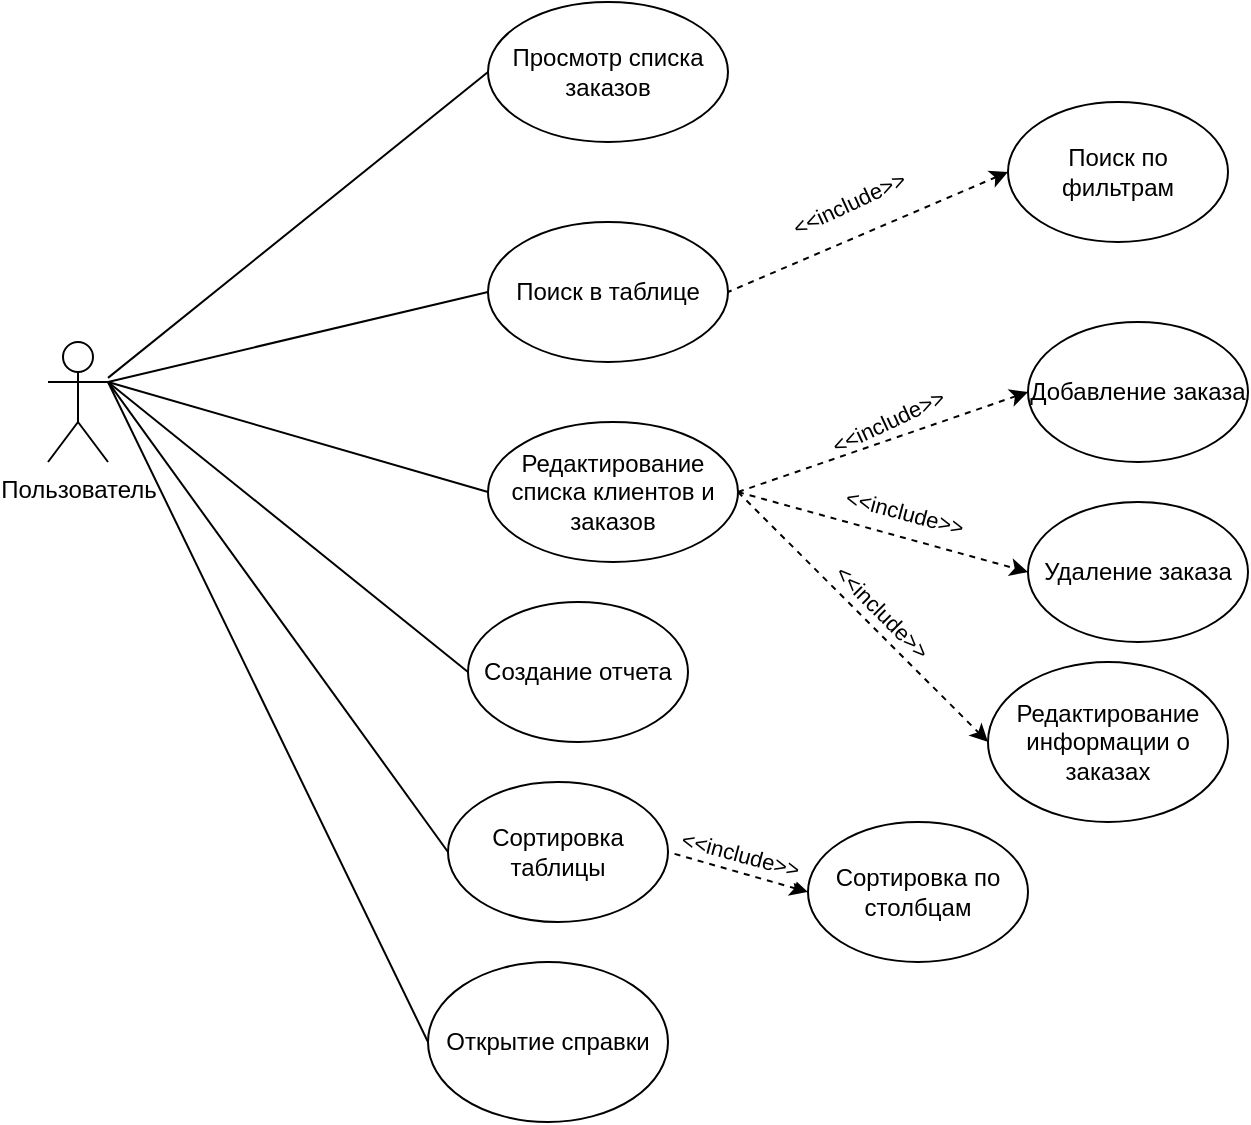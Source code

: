 <mxfile version="24.6.1" type="device">
  <diagram name="Страница — 1" id="LbZU013g8J7DgyH_77OK">
    <mxGraphModel dx="1036" dy="606" grid="1" gridSize="10" guides="1" tooltips="1" connect="1" arrows="1" fold="1" page="1" pageScale="1" pageWidth="2339" pageHeight="3300" math="0" shadow="0">
      <root>
        <mxCell id="0" />
        <mxCell id="1" parent="0" />
        <mxCell id="CpG4Jf9ULNRJOOvMgVXb-1" value="Пользователь" style="shape=umlActor;verticalLabelPosition=bottom;verticalAlign=top;html=1;outlineConnect=0;" parent="1" vertex="1">
          <mxGeometry x="90" y="260" width="30" height="60" as="geometry" />
        </mxCell>
        <mxCell id="CpG4Jf9ULNRJOOvMgVXb-4" value="Просмотр списка заказов" style="ellipse;whiteSpace=wrap;html=1;" parent="1" vertex="1">
          <mxGeometry x="310" y="90" width="120" height="70" as="geometry" />
        </mxCell>
        <mxCell id="CpG4Jf9ULNRJOOvMgVXb-5" value="Поиск в таблице" style="ellipse;whiteSpace=wrap;html=1;" parent="1" vertex="1">
          <mxGeometry x="310" y="200" width="120" height="70" as="geometry" />
        </mxCell>
        <mxCell id="CpG4Jf9ULNRJOOvMgVXb-6" value="Редактирование списка клиентов и заказов" style="ellipse;whiteSpace=wrap;html=1;" parent="1" vertex="1">
          <mxGeometry x="310" y="300" width="125" height="70" as="geometry" />
        </mxCell>
        <mxCell id="CpG4Jf9ULNRJOOvMgVXb-8" value="Добавление заказа" style="ellipse;whiteSpace=wrap;html=1;" parent="1" vertex="1">
          <mxGeometry x="580" y="250" width="110" height="70" as="geometry" />
        </mxCell>
        <mxCell id="CpG4Jf9ULNRJOOvMgVXb-9" value="Удаление заказа" style="ellipse;whiteSpace=wrap;html=1;" parent="1" vertex="1">
          <mxGeometry x="580" y="340" width="110" height="70" as="geometry" />
        </mxCell>
        <mxCell id="CpG4Jf9ULNRJOOvMgVXb-10" value="Редактирование информации о заказах" style="ellipse;whiteSpace=wrap;html=1;" parent="1" vertex="1">
          <mxGeometry x="560" y="420" width="120" height="80" as="geometry" />
        </mxCell>
        <mxCell id="CpG4Jf9ULNRJOOvMgVXb-11" value="Поиск по фильтрам" style="ellipse;whiteSpace=wrap;html=1;" parent="1" vertex="1">
          <mxGeometry x="570" y="140" width="110" height="70" as="geometry" />
        </mxCell>
        <mxCell id="CpG4Jf9ULNRJOOvMgVXb-12" value="" style="endArrow=none;html=1;rounded=0;exitX=0;exitY=0.5;exitDx=0;exitDy=0;entryX=1;entryY=0.5;entryDx=0;entryDy=0;dashed=1;startArrow=classic;startFill=1;endFill=0;" parent="1" source="CpG4Jf9ULNRJOOvMgVXb-11" target="CpG4Jf9ULNRJOOvMgVXb-5" edge="1">
          <mxGeometry width="50" height="50" relative="1" as="geometry">
            <mxPoint x="550" y="290" as="sourcePoint" />
            <mxPoint x="500" y="340" as="targetPoint" />
          </mxGeometry>
        </mxCell>
        <mxCell id="CpG4Jf9ULNRJOOvMgVXb-13" value="&amp;lt;&amp;lt;include&amp;gt;&amp;gt;" style="edgeLabel;html=1;align=center;verticalAlign=middle;resizable=0;points=[];rotation=-25;" parent="CpG4Jf9ULNRJOOvMgVXb-12" vertex="1" connectable="0">
          <mxGeometry x="0.146" y="2" relative="1" as="geometry">
            <mxPoint x="19" y="89" as="offset" />
          </mxGeometry>
        </mxCell>
        <mxCell id="CpG4Jf9ULNRJOOvMgVXb-14" value="" style="endArrow=classic;html=1;rounded=0;exitX=1;exitY=0.5;exitDx=0;exitDy=0;entryX=0;entryY=0.5;entryDx=0;entryDy=0;dashed=1;startArrow=none;startFill=0;endFill=1;" parent="1" source="CpG4Jf9ULNRJOOvMgVXb-6" target="CpG4Jf9ULNRJOOvMgVXb-8" edge="1">
          <mxGeometry width="50" height="50" relative="1" as="geometry">
            <mxPoint x="440" y="330" as="sourcePoint" />
            <mxPoint x="580" y="270" as="targetPoint" />
          </mxGeometry>
        </mxCell>
        <mxCell id="CpG4Jf9ULNRJOOvMgVXb-15" value="&amp;lt;&amp;lt;include&amp;gt;&amp;gt;" style="edgeLabel;html=1;align=center;verticalAlign=middle;resizable=0;points=[];rotation=-25;" parent="CpG4Jf9ULNRJOOvMgVXb-14" vertex="1" connectable="0">
          <mxGeometry x="0.146" y="2" relative="1" as="geometry">
            <mxPoint x="-28" y="-114" as="offset" />
          </mxGeometry>
        </mxCell>
        <mxCell id="CpG4Jf9ULNRJOOvMgVXb-16" value="" style="endArrow=classic;html=1;rounded=0;exitX=1;exitY=0.5;exitDx=0;exitDy=0;entryX=0;entryY=0.5;entryDx=0;entryDy=0;dashed=1;startArrow=none;startFill=0;endFill=1;" parent="1" source="CpG4Jf9ULNRJOOvMgVXb-6" target="CpG4Jf9ULNRJOOvMgVXb-9" edge="1">
          <mxGeometry width="50" height="50" relative="1" as="geometry">
            <mxPoint x="445" y="345" as="sourcePoint" />
            <mxPoint x="590" y="295" as="targetPoint" />
          </mxGeometry>
        </mxCell>
        <mxCell id="CpG4Jf9ULNRJOOvMgVXb-17" value="&amp;lt;&amp;lt;include&amp;gt;&amp;gt;" style="edgeLabel;html=1;align=center;verticalAlign=middle;resizable=0;points=[];rotation=15;" parent="CpG4Jf9ULNRJOOvMgVXb-16" vertex="1" connectable="0">
          <mxGeometry x="0.146" y="2" relative="1" as="geometry">
            <mxPoint x="-1" y="-11" as="offset" />
          </mxGeometry>
        </mxCell>
        <mxCell id="CpG4Jf9ULNRJOOvMgVXb-18" value="" style="endArrow=classic;html=1;rounded=0;exitX=1;exitY=0.5;exitDx=0;exitDy=0;entryX=0;entryY=0.5;entryDx=0;entryDy=0;dashed=1;startArrow=none;startFill=0;endFill=1;" parent="1" source="CpG4Jf9ULNRJOOvMgVXb-6" target="CpG4Jf9ULNRJOOvMgVXb-10" edge="1">
          <mxGeometry width="50" height="50" relative="1" as="geometry">
            <mxPoint x="425" y="380" as="sourcePoint" />
            <mxPoint x="570" y="420" as="targetPoint" />
          </mxGeometry>
        </mxCell>
        <mxCell id="CpG4Jf9ULNRJOOvMgVXb-19" value="&amp;lt;&amp;lt;include&amp;gt;&amp;gt;" style="edgeLabel;html=1;align=center;verticalAlign=middle;resizable=0;points=[];rotation=45;" parent="CpG4Jf9ULNRJOOvMgVXb-18" vertex="1" connectable="0">
          <mxGeometry x="0.146" y="2" relative="1" as="geometry">
            <mxPoint x="-1" y="-11" as="offset" />
          </mxGeometry>
        </mxCell>
        <mxCell id="CpG4Jf9ULNRJOOvMgVXb-21" value="" style="endArrow=none;html=1;rounded=0;entryX=0;entryY=0.5;entryDx=0;entryDy=0;" parent="1" source="CpG4Jf9ULNRJOOvMgVXb-1" target="CpG4Jf9ULNRJOOvMgVXb-4" edge="1">
          <mxGeometry width="50" height="50" relative="1" as="geometry">
            <mxPoint x="520" y="360" as="sourcePoint" />
            <mxPoint x="570" y="310" as="targetPoint" />
          </mxGeometry>
        </mxCell>
        <mxCell id="CpG4Jf9ULNRJOOvMgVXb-22" value="" style="endArrow=none;html=1;rounded=0;entryX=0;entryY=0.5;entryDx=0;entryDy=0;exitX=1;exitY=0.333;exitDx=0;exitDy=0;exitPerimeter=0;" parent="1" source="CpG4Jf9ULNRJOOvMgVXb-1" target="CpG4Jf9ULNRJOOvMgVXb-5" edge="1">
          <mxGeometry width="50" height="50" relative="1" as="geometry">
            <mxPoint x="130" y="288" as="sourcePoint" />
            <mxPoint x="320" y="135" as="targetPoint" />
          </mxGeometry>
        </mxCell>
        <mxCell id="CpG4Jf9ULNRJOOvMgVXb-23" value="" style="endArrow=none;html=1;rounded=0;entryX=0;entryY=0.5;entryDx=0;entryDy=0;exitX=1;exitY=0.333;exitDx=0;exitDy=0;exitPerimeter=0;" parent="1" source="CpG4Jf9ULNRJOOvMgVXb-1" target="CpG4Jf9ULNRJOOvMgVXb-6" edge="1">
          <mxGeometry width="50" height="50" relative="1" as="geometry">
            <mxPoint x="140" y="298" as="sourcePoint" />
            <mxPoint x="330" y="145" as="targetPoint" />
          </mxGeometry>
        </mxCell>
        <mxCell id="7LeYCBLu0M4GQC5guilY-1" value="Создание отчета" style="ellipse;whiteSpace=wrap;html=1;" parent="1" vertex="1">
          <mxGeometry x="300" y="390" width="110" height="70" as="geometry" />
        </mxCell>
        <mxCell id="7LeYCBLu0M4GQC5guilY-2" value="" style="endArrow=none;html=1;rounded=0;exitX=1;exitY=0.333;exitDx=0;exitDy=0;exitPerimeter=0;entryX=0;entryY=0.5;entryDx=0;entryDy=0;" parent="1" source="CpG4Jf9ULNRJOOvMgVXb-1" target="7LeYCBLu0M4GQC5guilY-1" edge="1">
          <mxGeometry width="50" height="50" relative="1" as="geometry">
            <mxPoint x="130" y="290" as="sourcePoint" />
            <mxPoint x="300" y="450" as="targetPoint" />
          </mxGeometry>
        </mxCell>
        <mxCell id="jOdBpHTVnOPuZVZNqPsO-1" value="Сортировка таблицы" style="ellipse;whiteSpace=wrap;html=1;" parent="1" vertex="1">
          <mxGeometry x="290" y="480" width="110" height="70" as="geometry" />
        </mxCell>
        <mxCell id="jOdBpHTVnOPuZVZNqPsO-2" value="" style="endArrow=none;html=1;rounded=0;exitX=1;exitY=0.333;exitDx=0;exitDy=0;exitPerimeter=0;entryX=0;entryY=0.5;entryDx=0;entryDy=0;" parent="1" source="CpG4Jf9ULNRJOOvMgVXb-1" target="jOdBpHTVnOPuZVZNqPsO-1" edge="1">
          <mxGeometry width="50" height="50" relative="1" as="geometry">
            <mxPoint x="130" y="290" as="sourcePoint" />
            <mxPoint x="290" y="445" as="targetPoint" />
          </mxGeometry>
        </mxCell>
        <mxCell id="jOdBpHTVnOPuZVZNqPsO-3" value="Сортировка по столбцам" style="ellipse;whiteSpace=wrap;html=1;" parent="1" vertex="1">
          <mxGeometry x="470" y="500" width="110" height="70" as="geometry" />
        </mxCell>
        <mxCell id="jOdBpHTVnOPuZVZNqPsO-4" value="" style="endArrow=none;html=1;rounded=0;exitX=0;exitY=0.5;exitDx=0;exitDy=0;entryX=1;entryY=0.5;entryDx=0;entryDy=0;dashed=1;startArrow=classic;startFill=1;endFill=0;" parent="1" source="jOdBpHTVnOPuZVZNqPsO-3" target="jOdBpHTVnOPuZVZNqPsO-1" edge="1">
          <mxGeometry width="50" height="50" relative="1" as="geometry">
            <mxPoint x="460" y="670" as="sourcePoint" />
            <mxPoint x="340" y="615" as="targetPoint" />
          </mxGeometry>
        </mxCell>
        <mxCell id="jOdBpHTVnOPuZVZNqPsO-5" value="&amp;lt;&amp;lt;include&amp;gt;&amp;gt;" style="edgeLabel;html=1;align=center;verticalAlign=middle;resizable=0;points=[];rotation=15;" parent="jOdBpHTVnOPuZVZNqPsO-4" vertex="1" connectable="0">
          <mxGeometry x="0.146" y="2" relative="1" as="geometry">
            <mxPoint x="6" y="-10" as="offset" />
          </mxGeometry>
        </mxCell>
        <mxCell id="YNefdK9HfiOH2C7CAd2X-1" value="Открытие справки" style="ellipse;whiteSpace=wrap;html=1;" vertex="1" parent="1">
          <mxGeometry x="280" y="570" width="120" height="80" as="geometry" />
        </mxCell>
        <mxCell id="YNefdK9HfiOH2C7CAd2X-3" value="" style="endArrow=none;html=1;rounded=0;exitX=1;exitY=0.333;exitDx=0;exitDy=0;exitPerimeter=0;entryX=0;entryY=0.5;entryDx=0;entryDy=0;" edge="1" parent="1" source="CpG4Jf9ULNRJOOvMgVXb-1" target="YNefdK9HfiOH2C7CAd2X-1">
          <mxGeometry width="50" height="50" relative="1" as="geometry">
            <mxPoint x="90" y="360" as="sourcePoint" />
            <mxPoint x="260" y="595" as="targetPoint" />
          </mxGeometry>
        </mxCell>
      </root>
    </mxGraphModel>
  </diagram>
</mxfile>
